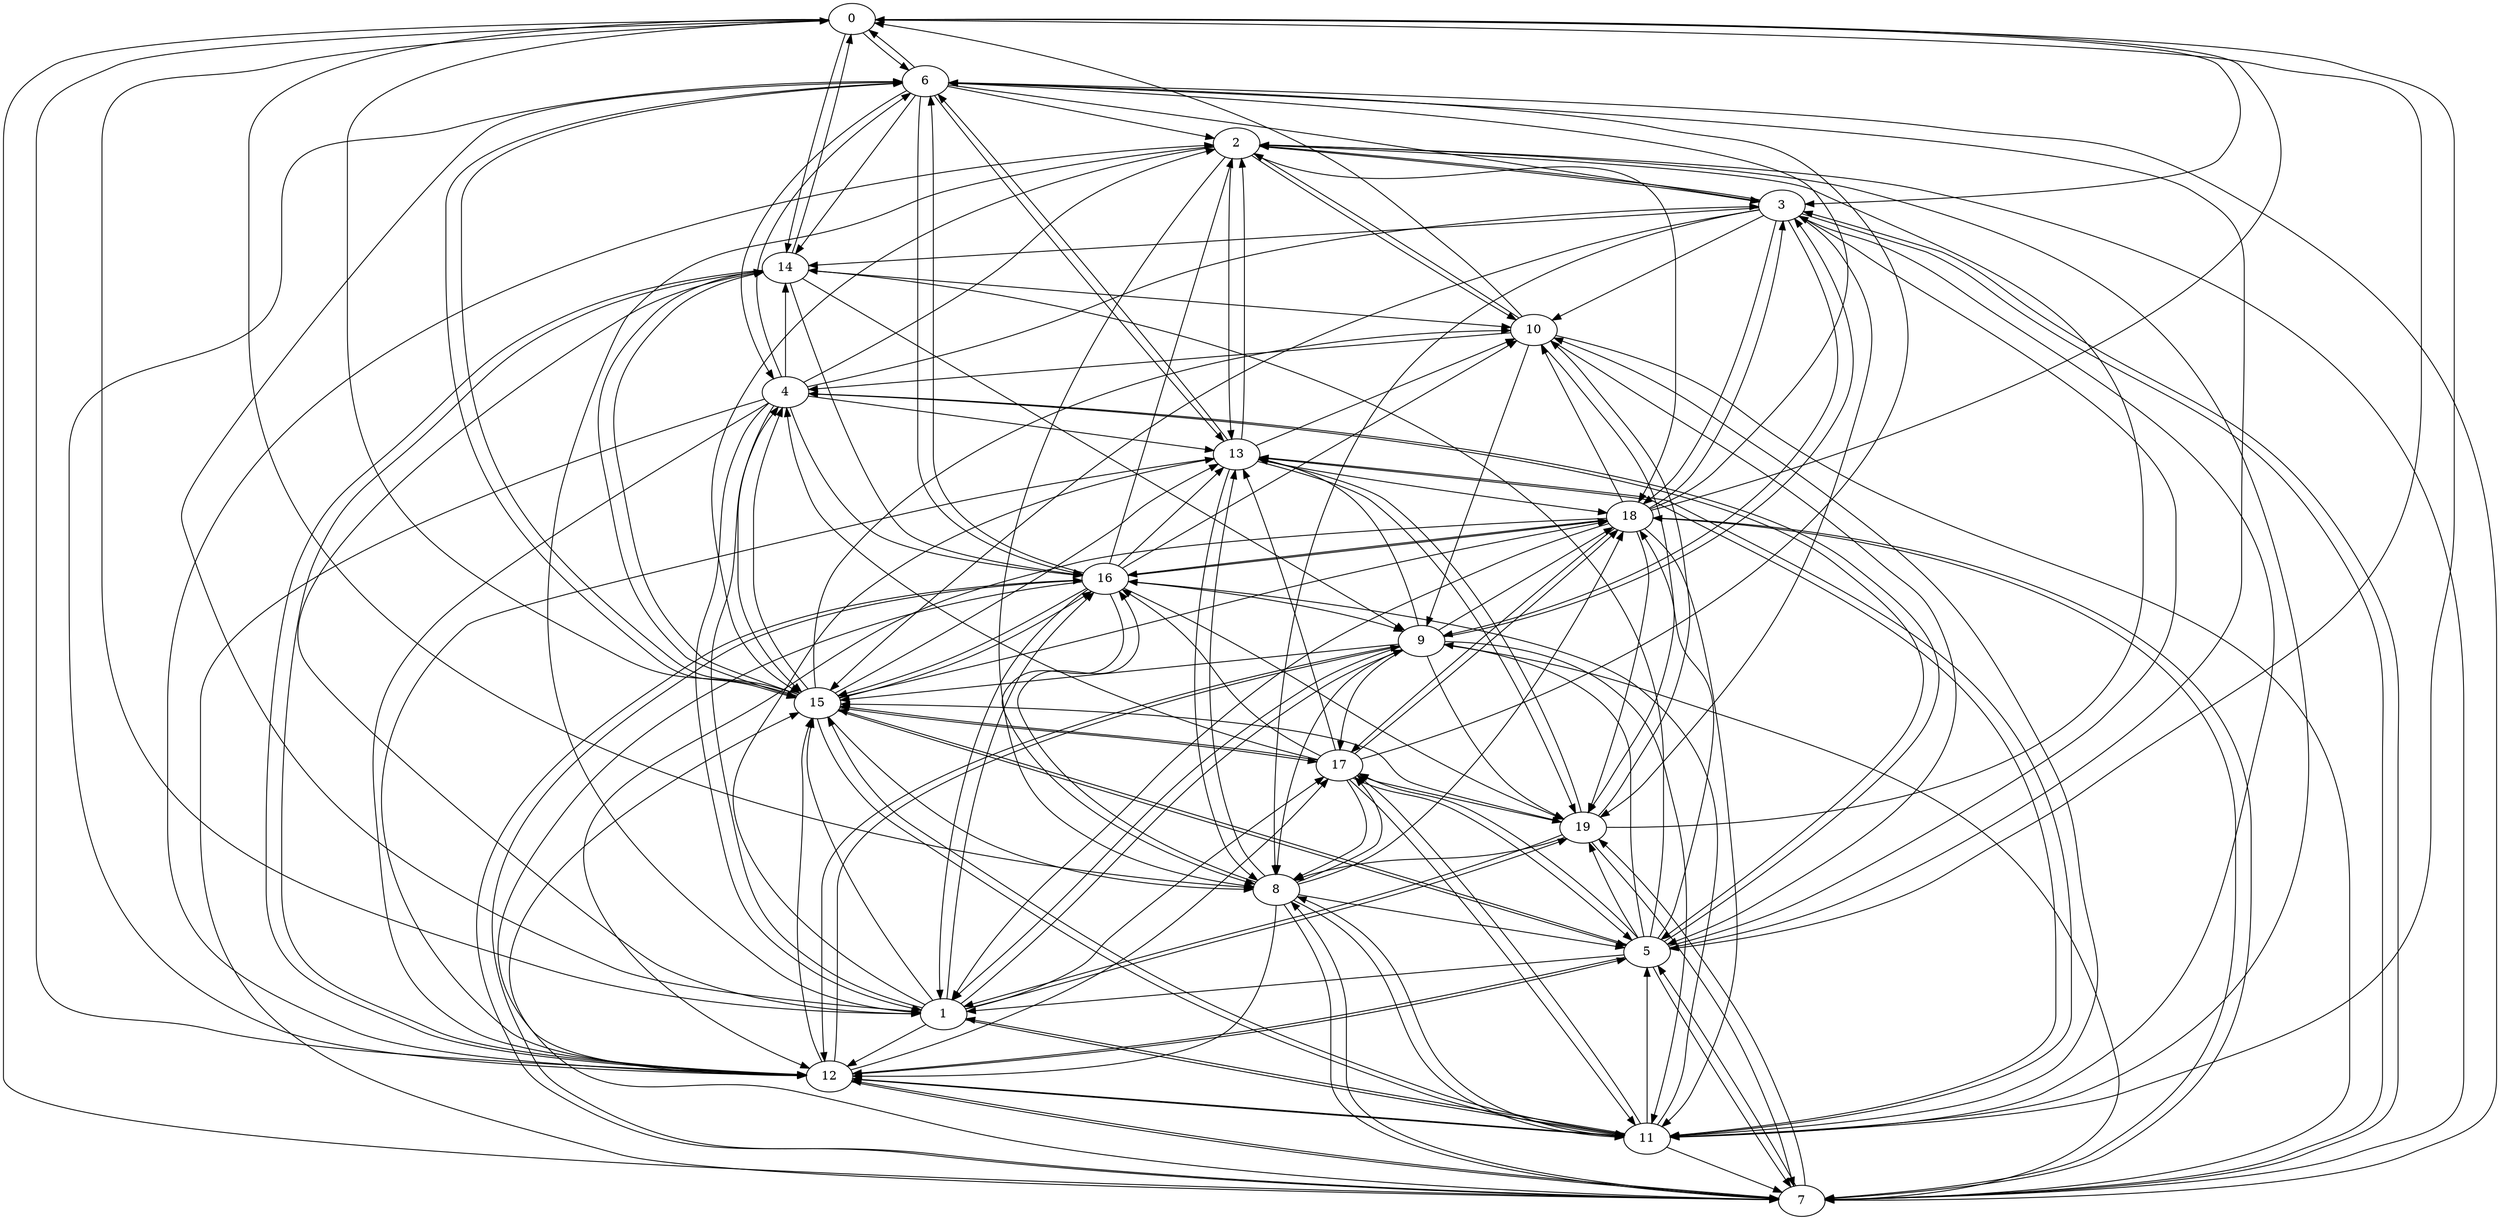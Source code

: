 strict digraph  {
	0 -> 6;
	0 -> 14;
	0 -> 3;
	0 -> 8;
	0 -> 5;
	0 -> 7;
	0 -> 11;
	0 -> 12;
	1 -> 0;
	1 -> 17;
	1 -> 19;
	1 -> 6;
	1 -> 15;
	1 -> 16;
	1 -> 9;
	1 -> 4;
	1 -> 11;
	1 -> 12;
	1 -> 13;
	2 -> 1;
	2 -> 18;
	2 -> 15;
	2 -> 3;
	2 -> 8;
	2 -> 10;
	2 -> 11;
	2 -> 13;
	3 -> 18;
	3 -> 19;
	3 -> 2;
	3 -> 14;
	3 -> 15;
	3 -> 8;
	3 -> 9;
	3 -> 7;
	3 -> 10;
	3 -> 11;
	4 -> 1;
	4 -> 6;
	4 -> 2;
	4 -> 14;
	4 -> 15;
	4 -> 16;
	4 -> 3;
	4 -> 5;
	4 -> 7;
	4 -> 12;
	4 -> 13;
	5 -> 1;
	5 -> 17;
	5 -> 18;
	5 -> 19;
	5 -> 6;
	5 -> 14;
	5 -> 15;
	5 -> 3;
	5 -> 9;
	5 -> 4;
	5 -> 7;
	5 -> 12;
	6 -> 0;
	6 -> 2;
	6 -> 14;
	6 -> 15;
	6 -> 16;
	6 -> 3;
	6 -> 4;
	6 -> 7;
	6 -> 13;
	7 -> 18;
	7 -> 19;
	7 -> 2;
	7 -> 15;
	7 -> 16;
	7 -> 3;
	7 -> 8;
	7 -> 5;
	7 -> 12;
	8 -> 17;
	8 -> 18;
	8 -> 16;
	8 -> 5;
	8 -> 7;
	8 -> 11;
	8 -> 12;
	8 -> 13;
	9 -> 1;
	9 -> 17;
	9 -> 18;
	9 -> 19;
	9 -> 15;
	9 -> 3;
	9 -> 8;
	9 -> 7;
	9 -> 11;
	9 -> 12;
	9 -> 13;
	10 -> 0;
	10 -> 19;
	10 -> 2;
	10 -> 9;
	10 -> 4;
	10 -> 5;
	10 -> 7;
	11 -> 1;
	11 -> 17;
	11 -> 15;
	11 -> 16;
	11 -> 8;
	11 -> 5;
	11 -> 7;
	11 -> 10;
	11 -> 12;
	11 -> 13;
	12 -> 17;
	12 -> 6;
	12 -> 2;
	12 -> 14;
	12 -> 15;
	12 -> 9;
	12 -> 5;
	12 -> 7;
	12 -> 11;
	13 -> 18;
	13 -> 19;
	13 -> 6;
	13 -> 2;
	13 -> 8;
	13 -> 10;
	13 -> 11;
	13 -> 12;
	14 -> 0;
	14 -> 1;
	14 -> 15;
	14 -> 16;
	14 -> 9;
	14 -> 10;
	14 -> 12;
	15 -> 0;
	15 -> 17;
	15 -> 18;
	15 -> 6;
	15 -> 14;
	15 -> 16;
	15 -> 8;
	15 -> 4;
	15 -> 5;
	15 -> 10;
	15 -> 11;
	15 -> 13;
	16 -> 1;
	16 -> 18;
	16 -> 19;
	16 -> 6;
	16 -> 2;
	16 -> 15;
	16 -> 8;
	16 -> 9;
	16 -> 7;
	16 -> 10;
	16 -> 12;
	16 -> 13;
	17 -> 18;
	17 -> 19;
	17 -> 6;
	17 -> 15;
	17 -> 16;
	17 -> 8;
	17 -> 4;
	17 -> 5;
	17 -> 11;
	17 -> 13;
	18 -> 0;
	18 -> 1;
	18 -> 17;
	18 -> 19;
	18 -> 6;
	18 -> 16;
	18 -> 3;
	18 -> 7;
	18 -> 10;
	18 -> 11;
	18 -> 12;
	19 -> 1;
	19 -> 2;
	19 -> 15;
	19 -> 8;
	19 -> 7;
	19 -> 10;
	19 -> 13;
}
